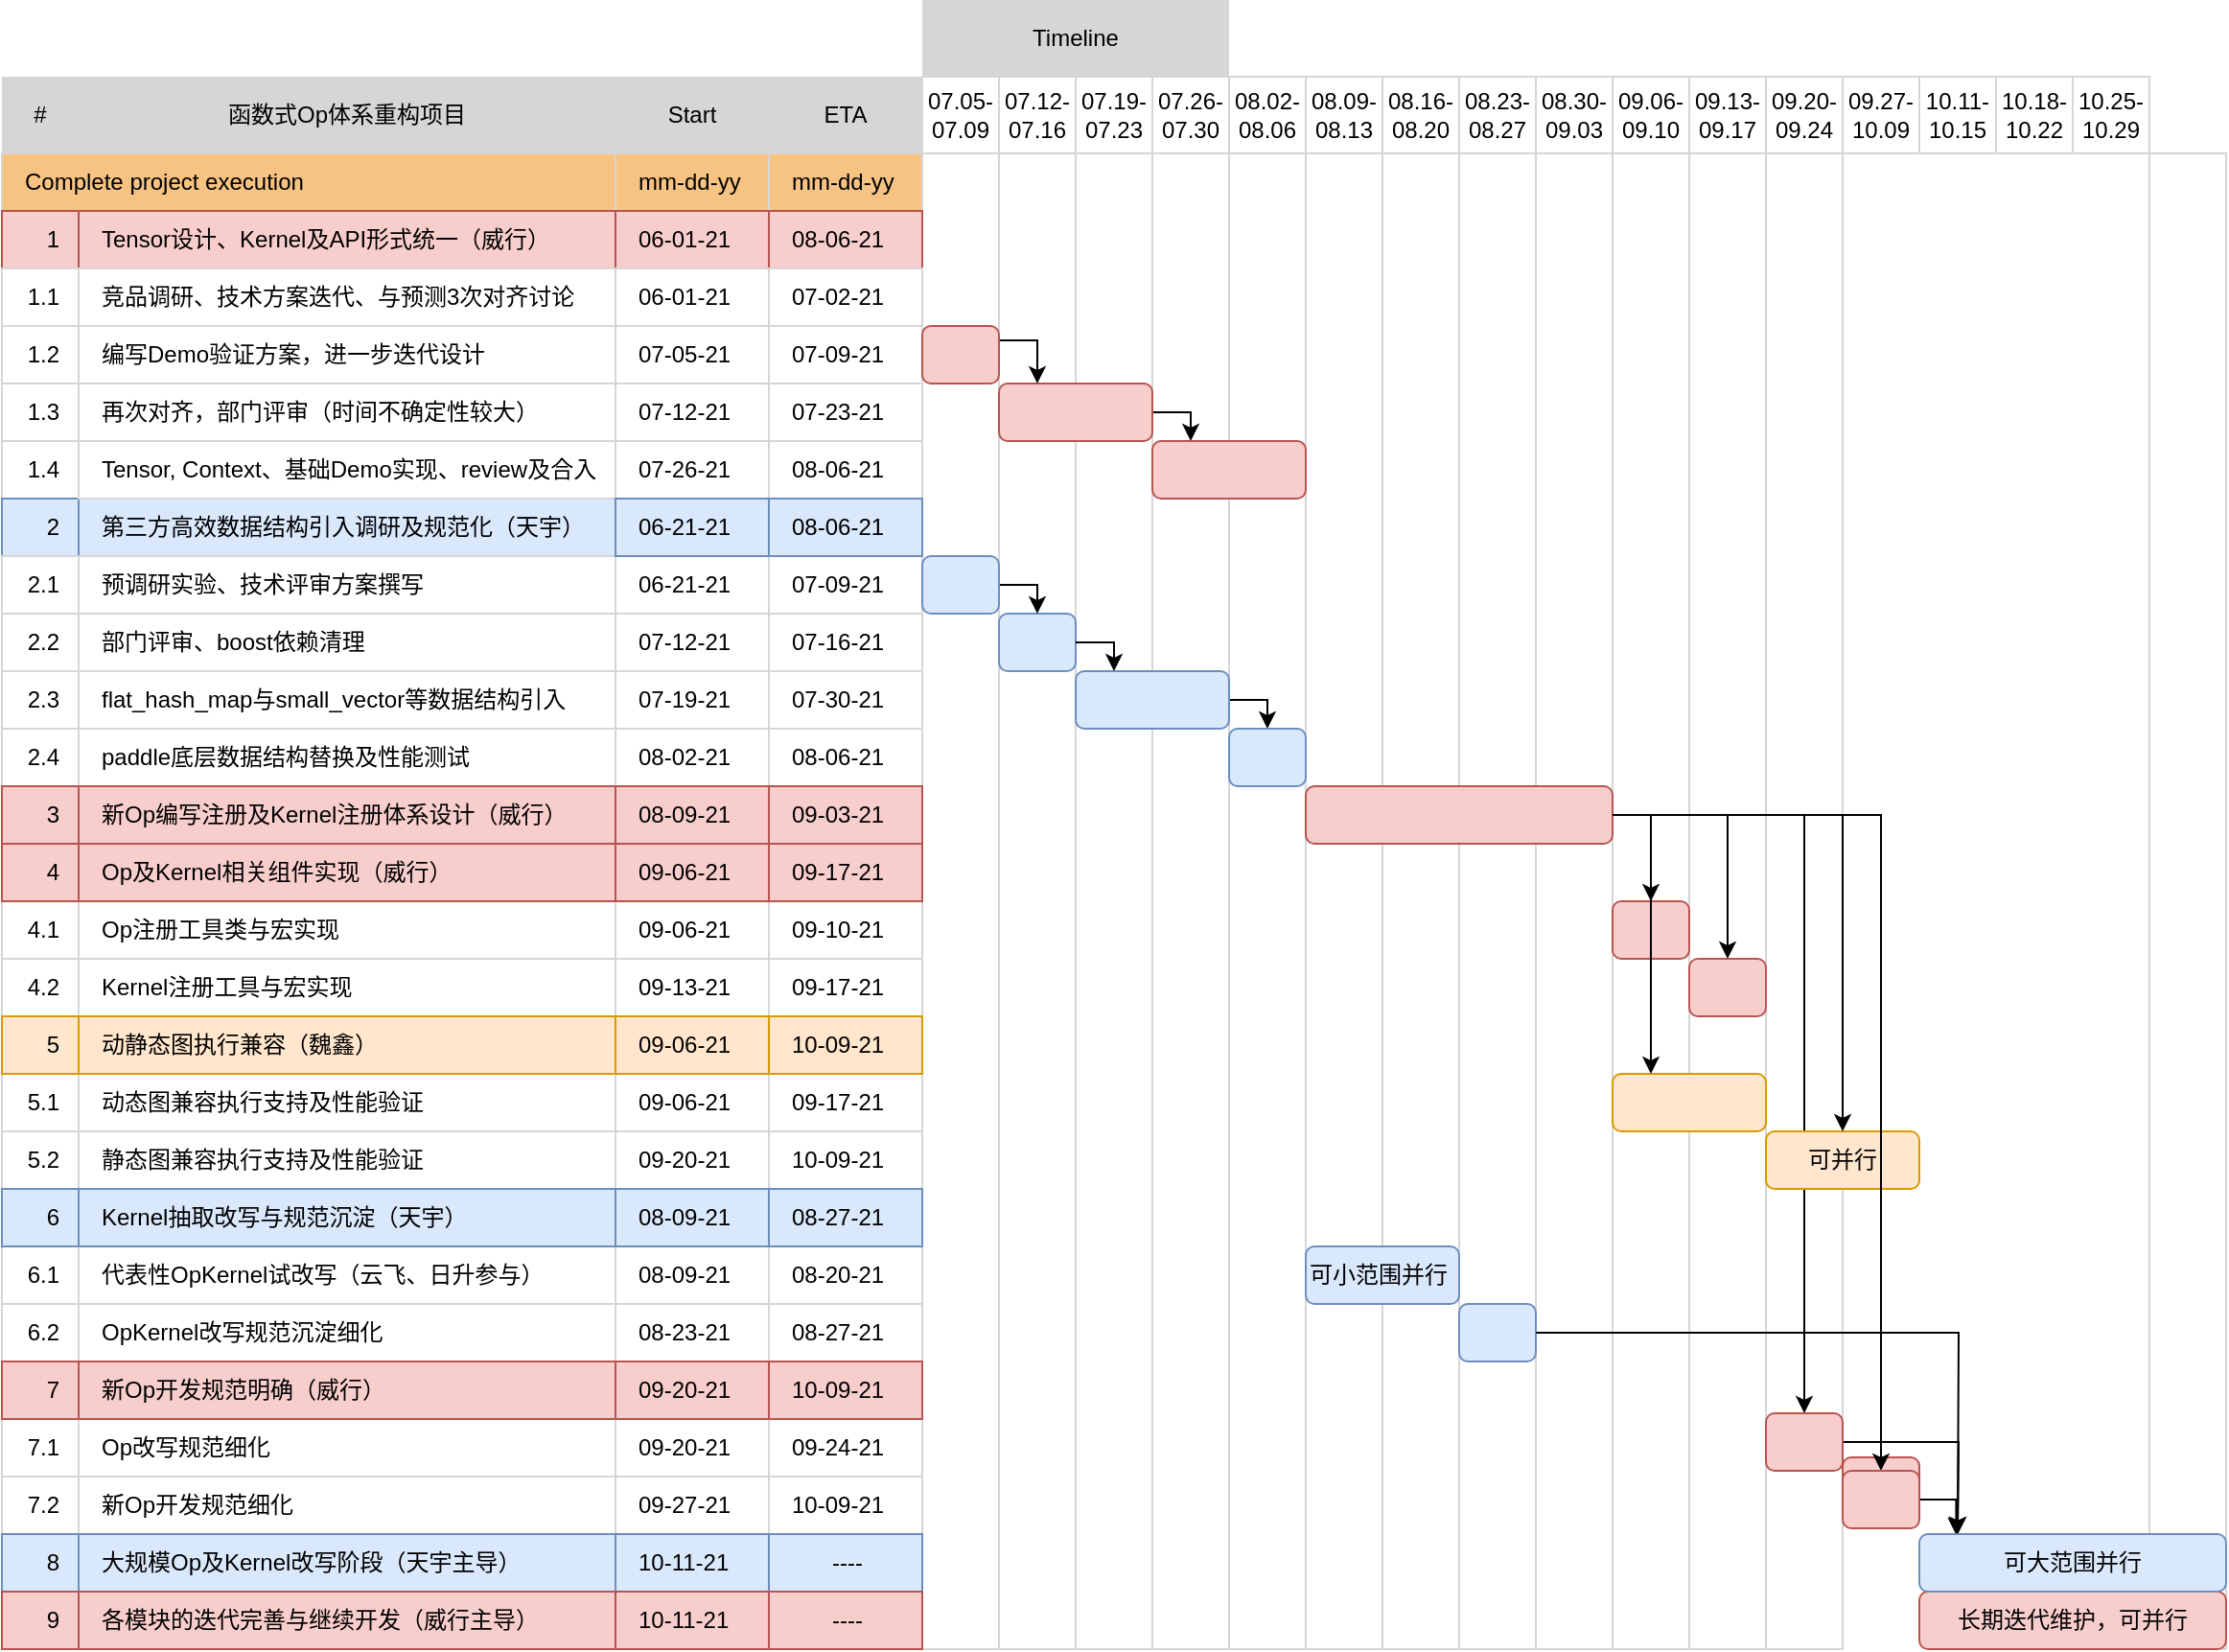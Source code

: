<mxfile version="14.8.4" type="github">
  <diagram id="ldL86o38puUB_D25Ix0b" name="Page-1">
    <mxGraphModel dx="3258" dy="1356" grid="1" gridSize="10" guides="1" tooltips="1" connect="1" arrows="1" fold="1" page="1" pageScale="1" pageWidth="827" pageHeight="1169" math="0" shadow="0">
      <root>
        <mxCell id="0" />
        <mxCell id="1" parent="0" />
        <mxCell id="llm-Sv5bOsCH1gsNNvd9-442" value="" style="rounded=0;whiteSpace=wrap;html=1;strokeColor=#D6D6D6;fillColor=#FFFFFF;" vertex="1" parent="1">
          <mxGeometry x="-90" y="300" width="40" height="780" as="geometry" />
        </mxCell>
        <mxCell id="llm-Sv5bOsCH1gsNNvd9-437" value="09.20-09.24" style="whiteSpace=wrap;html=1;aspect=fixed;strokeColor=#D6D6D6;strokeWidth=1;fillColor=#FFFFFF;fontColor=#000000;align=center;" vertex="1" parent="1">
          <mxGeometry x="350" y="260" width="40" height="40" as="geometry" />
        </mxCell>
        <mxCell id="llm-Sv5bOsCH1gsNNvd9-438" value="09.27-10.09" style="whiteSpace=wrap;html=1;aspect=fixed;strokeColor=#D6D6D6;strokeWidth=1;fillColor=#FFFFFF;fontColor=#000000;align=center;" vertex="1" parent="1">
          <mxGeometry x="390" y="260" width="40" height="40" as="geometry" />
        </mxCell>
        <mxCell id="llm-Sv5bOsCH1gsNNvd9-439" value="10.11-10.15" style="whiteSpace=wrap;html=1;aspect=fixed;strokeColor=#D6D6D6;strokeWidth=1;fillColor=#FFFFFF;fontColor=#000000;align=center;" vertex="1" parent="1">
          <mxGeometry x="430" y="260" width="40" height="40" as="geometry" />
        </mxCell>
        <mxCell id="llm-Sv5bOsCH1gsNNvd9-440" value="10.18-10.22" style="whiteSpace=wrap;html=1;aspect=fixed;strokeColor=#D6D6D6;strokeWidth=1;fillColor=#FFFFFF;fontColor=#000000;align=center;" vertex="1" parent="1">
          <mxGeometry x="470" y="260" width="40" height="40" as="geometry" />
        </mxCell>
        <mxCell id="llm-Sv5bOsCH1gsNNvd9-441" value="10.25-10.29" style="whiteSpace=wrap;html=1;aspect=fixed;strokeColor=#D6D6D6;strokeWidth=1;fillColor=#FFFFFF;fontColor=#000000;align=center;" vertex="1" parent="1">
          <mxGeometry x="510" y="260" width="40" height="40" as="geometry" />
        </mxCell>
        <mxCell id="llm-Sv5bOsCH1gsNNvd9-342" value="" style="rounded=0;whiteSpace=wrap;html=1;strokeColor=#D6D6D6;fillColor=#FFFFFF;" vertex="1" parent="1">
          <mxGeometry x="30" y="299.62" width="40" height="780.38" as="geometry" />
        </mxCell>
        <mxCell id="llm-Sv5bOsCH1gsNNvd9-343" value="" style="rounded=0;whiteSpace=wrap;html=1;strokeColor=#D6D6D6;fillColor=#FFFFFF;" vertex="1" parent="1">
          <mxGeometry x="70" y="299.62" width="40" height="780.38" as="geometry" />
        </mxCell>
        <mxCell id="llm-Sv5bOsCH1gsNNvd9-344" value="" style="rounded=0;whiteSpace=wrap;html=1;strokeColor=#D6D6D6;fillColor=#FFFFFF;" vertex="1" parent="1">
          <mxGeometry x="110" y="299.62" width="40" height="780.38" as="geometry" />
        </mxCell>
        <mxCell id="llm-Sv5bOsCH1gsNNvd9-345" value="" style="rounded=0;whiteSpace=wrap;html=1;strokeColor=#D6D6D6;fillColor=#FFFFFF;" vertex="1" parent="1">
          <mxGeometry x="-50" y="299.62" width="40" height="780.38" as="geometry" />
        </mxCell>
        <mxCell id="llm-Sv5bOsCH1gsNNvd9-346" value="" style="rounded=0;whiteSpace=wrap;html=1;strokeColor=#D6D6D6;fillColor=#FFFFFF;" vertex="1" parent="1">
          <mxGeometry x="-10" y="299.62" width="40" height="780.38" as="geometry" />
        </mxCell>
        <mxCell id="llm-Sv5bOsCH1gsNNvd9-410" value="" style="rounded=0;whiteSpace=wrap;html=1;strokeColor=#D6D6D6;fillColor=#FFFFFF;" vertex="1" parent="1">
          <mxGeometry x="230" y="299.62" width="40" height="780.38" as="geometry" />
        </mxCell>
        <mxCell id="llm-Sv5bOsCH1gsNNvd9-411" value="" style="rounded=0;whiteSpace=wrap;html=1;strokeColor=#D6D6D6;fillColor=#FFFFFF;" vertex="1" parent="1">
          <mxGeometry x="270" y="299.62" width="40" height="780.38" as="geometry" />
        </mxCell>
        <mxCell id="llm-Sv5bOsCH1gsNNvd9-412" value="" style="rounded=0;whiteSpace=wrap;html=1;strokeColor=#D6D6D6;fillColor=#FFFFFF;" vertex="1" parent="1">
          <mxGeometry x="310" y="299.62" width="40" height="780.38" as="geometry" />
        </mxCell>
        <mxCell id="llm-Sv5bOsCH1gsNNvd9-413" value="" style="rounded=0;whiteSpace=wrap;html=1;strokeColor=#D6D6D6;fillColor=#FFFFFF;" vertex="1" parent="1">
          <mxGeometry x="150" y="299.62" width="40" height="780.38" as="geometry" />
        </mxCell>
        <mxCell id="llm-Sv5bOsCH1gsNNvd9-414" value="" style="rounded=0;whiteSpace=wrap;html=1;strokeColor=#D6D6D6;fillColor=#FFFFFF;" vertex="1" parent="1">
          <mxGeometry x="190" y="299.62" width="40" height="780.38" as="geometry" />
        </mxCell>
        <mxCell id="llm-Sv5bOsCH1gsNNvd9-424" value="" style="rounded=0;whiteSpace=wrap;html=1;strokeColor=#D6D6D6;fillColor=#FFFFFF;" vertex="1" parent="1">
          <mxGeometry x="350" y="300" width="40" height="780" as="geometry" />
        </mxCell>
        <mxCell id="llm-Sv5bOsCH1gsNNvd9-110" value="&lt;span style=&quot;&quot;&gt;Complete project execution&lt;/span&gt;" style="rounded=0;whiteSpace=wrap;html=1;strokeColor=#D6D6D6;fillColor=#f7c382;align=left;spacingLeft=10;" vertex="1" parent="1">
          <mxGeometry x="-570" y="300" width="480" height="30" as="geometry" />
        </mxCell>
        <mxCell id="llm-Sv5bOsCH1gsNNvd9-111" value="Tensor设计、Kernel及API形式统一（威行）" style="rounded=0;whiteSpace=wrap;html=1;strokeColor=#b85450;fillColor=#f8cecc;align=left;spacingLeft=10;" vertex="1" parent="1">
          <mxGeometry x="-530" y="330" width="280" height="30" as="geometry" />
        </mxCell>
        <mxCell id="llm-Sv5bOsCH1gsNNvd9-112" value="竞品调研、技术方案迭代、与预测3次对齐讨论" style="rounded=0;whiteSpace=wrap;html=1;strokeColor=#D6D6D6;fillColor=#FFFFFF;align=left;spacingLeft=10;" vertex="1" parent="1">
          <mxGeometry x="-530" y="360" width="280" height="30" as="geometry" />
        </mxCell>
        <mxCell id="llm-Sv5bOsCH1gsNNvd9-113" value="再次对齐，部门评审（时间不确定性较大）" style="rounded=0;whiteSpace=wrap;html=1;strokeColor=#D6D6D6;fillColor=#FFFFFF;align=left;spacingLeft=10;" vertex="1" parent="1">
          <mxGeometry x="-530" y="420" width="280" height="30" as="geometry" />
        </mxCell>
        <mxCell id="llm-Sv5bOsCH1gsNNvd9-116" value="&lt;span&gt;第三方高效数据结构引入调研及规范化（天宇）&lt;/span&gt;" style="rounded=0;whiteSpace=wrap;html=1;strokeColor=#6c8ebf;fillColor=#dae8fc;align=left;spacingLeft=10;" vertex="1" parent="1">
          <mxGeometry x="-530" y="480" width="280" height="30" as="geometry" />
        </mxCell>
        <mxCell id="llm-Sv5bOsCH1gsNNvd9-117" value="预调研实验、技术评审方案撰写" style="rounded=0;whiteSpace=wrap;html=1;strokeColor=#D6D6D6;fillColor=#FFFFFF;align=left;spacingLeft=10;" vertex="1" parent="1">
          <mxGeometry x="-530" y="510" width="280" height="30" as="geometry" />
        </mxCell>
        <mxCell id="llm-Sv5bOsCH1gsNNvd9-118" value="&lt;span&gt;部门评审、boost依赖清理&lt;/span&gt;" style="rounded=0;whiteSpace=wrap;html=1;strokeColor=#D6D6D6;fillColor=#FFFFFF;align=left;spacingLeft=10;" vertex="1" parent="1">
          <mxGeometry x="-530" y="540" width="280" height="30" as="geometry" />
        </mxCell>
        <mxCell id="llm-Sv5bOsCH1gsNNvd9-119" value="flat_hash_map与small_vector等数据结构引入" style="rounded=0;whiteSpace=wrap;html=1;strokeColor=#D6D6D6;fillColor=#FFFFFF;align=left;spacingLeft=10;" vertex="1" parent="1">
          <mxGeometry x="-530" y="570" width="280" height="30" as="geometry" />
        </mxCell>
        <mxCell id="llm-Sv5bOsCH1gsNNvd9-120" value="paddle底层数据结构替换及性能测试" style="rounded=0;whiteSpace=wrap;html=1;strokeColor=#D6D6D6;fillColor=#FFFFFF;align=left;spacingLeft=10;" vertex="1" parent="1">
          <mxGeometry x="-530" y="600" width="280" height="30" as="geometry" />
        </mxCell>
        <mxCell id="llm-Sv5bOsCH1gsNNvd9-123" value="&lt;span&gt;新Op编写注册及Kernel注册体系设计（威行）&lt;/span&gt;" style="rounded=0;whiteSpace=wrap;html=1;strokeColor=#b85450;fillColor=#f8cecc;align=left;spacingLeft=10;" vertex="1" parent="1">
          <mxGeometry x="-530" y="630" width="280" height="30" as="geometry" />
        </mxCell>
        <mxCell id="llm-Sv5bOsCH1gsNNvd9-124" value="&lt;span&gt;Op注册工具类与宏实现&lt;/span&gt;" style="rounded=0;whiteSpace=wrap;html=1;strokeColor=#D6D6D6;fillColor=#FFFFFF;align=left;spacingLeft=10;" vertex="1" parent="1">
          <mxGeometry x="-530" y="690" width="280" height="30" as="geometry" />
        </mxCell>
        <mxCell id="llm-Sv5bOsCH1gsNNvd9-125" value="Kernel注册工具与宏实现" style="rounded=0;whiteSpace=wrap;html=1;strokeColor=#D6D6D6;fillColor=#FFFFFF;align=left;spacingLeft=10;" vertex="1" parent="1">
          <mxGeometry x="-530" y="720" width="280" height="30" as="geometry" />
        </mxCell>
        <mxCell id="llm-Sv5bOsCH1gsNNvd9-126" value="&lt;span&gt;动态图兼容执行支持及性能验证&lt;/span&gt;" style="rounded=0;whiteSpace=wrap;html=1;strokeColor=#D6D6D6;fillColor=#FFFFFF;align=left;spacingLeft=10;" vertex="1" parent="1">
          <mxGeometry x="-530" y="780" width="280" height="30" as="geometry" />
        </mxCell>
        <mxCell id="llm-Sv5bOsCH1gsNNvd9-127" value="静态图兼容执行支持及性能验证" style="rounded=0;whiteSpace=wrap;html=1;strokeColor=#D6D6D6;fillColor=#FFFFFF;align=left;spacingLeft=10;" vertex="1" parent="1">
          <mxGeometry x="-530" y="810" width="280" height="30" as="geometry" />
        </mxCell>
        <mxCell id="llm-Sv5bOsCH1gsNNvd9-129" value="1" style="rounded=0;whiteSpace=wrap;html=1;strokeColor=#b85450;fillColor=#f8cecc;align=right;spacingLeft=10;spacingRight=8;" vertex="1" parent="1">
          <mxGeometry x="-570" y="330" width="40" height="30" as="geometry" />
        </mxCell>
        <mxCell id="llm-Sv5bOsCH1gsNNvd9-130" value="1.1" style="rounded=0;whiteSpace=wrap;html=1;strokeColor=#D6D6D6;fillColor=#FFFFFF;align=right;spacingLeft=10;spacingRight=8;" vertex="1" parent="1">
          <mxGeometry x="-570" y="360" width="40" height="30" as="geometry" />
        </mxCell>
        <mxCell id="llm-Sv5bOsCH1gsNNvd9-131" value="1.2" style="rounded=0;whiteSpace=wrap;html=1;strokeColor=#D6D6D6;fillColor=#FFFFFF;align=right;spacingLeft=10;spacingRight=8;" vertex="1" parent="1">
          <mxGeometry x="-570" y="390" width="40" height="30" as="geometry" />
        </mxCell>
        <mxCell id="llm-Sv5bOsCH1gsNNvd9-132" value="1.4" style="rounded=0;whiteSpace=wrap;html=1;strokeColor=#D6D6D6;fillColor=#FFFFFF;align=right;spacingLeft=10;spacingRight=8;" vertex="1" parent="1">
          <mxGeometry x="-570" y="450" width="40" height="30" as="geometry" />
        </mxCell>
        <mxCell id="llm-Sv5bOsCH1gsNNvd9-134" value="2" style="rounded=0;whiteSpace=wrap;html=1;strokeColor=#6c8ebf;fillColor=#dae8fc;align=right;spacingLeft=10;spacingRight=8;" vertex="1" parent="1">
          <mxGeometry x="-570" y="480" width="40" height="30" as="geometry" />
        </mxCell>
        <mxCell id="llm-Sv5bOsCH1gsNNvd9-135" value="2.1" style="rounded=0;whiteSpace=wrap;html=1;strokeColor=#D6D6D6;fillColor=#FFFFFF;align=right;spacingLeft=10;spacingRight=8;" vertex="1" parent="1">
          <mxGeometry x="-570" y="510" width="40" height="30" as="geometry" />
        </mxCell>
        <mxCell id="llm-Sv5bOsCH1gsNNvd9-136" value="2.2" style="rounded=0;whiteSpace=wrap;html=1;strokeColor=#D6D6D6;fillColor=#FFFFFF;align=right;spacingLeft=10;spacingRight=8;" vertex="1" parent="1">
          <mxGeometry x="-570" y="540" width="40" height="30" as="geometry" />
        </mxCell>
        <mxCell id="llm-Sv5bOsCH1gsNNvd9-137" value="2.3" style="rounded=0;whiteSpace=wrap;html=1;strokeColor=#D6D6D6;fillColor=#FFFFFF;align=right;spacingLeft=10;spacingRight=8;" vertex="1" parent="1">
          <mxGeometry x="-570" y="570" width="40" height="30" as="geometry" />
        </mxCell>
        <mxCell id="llm-Sv5bOsCH1gsNNvd9-138" value="2.4" style="rounded=0;whiteSpace=wrap;html=1;strokeColor=#D6D6D6;fillColor=#FFFFFF;align=right;spacingLeft=10;spacingRight=8;" vertex="1" parent="1">
          <mxGeometry x="-570" y="600" width="40" height="30" as="geometry" />
        </mxCell>
        <mxCell id="llm-Sv5bOsCH1gsNNvd9-141" value="3" style="rounded=0;whiteSpace=wrap;html=1;strokeColor=#b85450;fillColor=#f8cecc;align=right;spacingLeft=10;spacingRight=8;" vertex="1" parent="1">
          <mxGeometry x="-570" y="630" width="40" height="30" as="geometry" />
        </mxCell>
        <mxCell id="llm-Sv5bOsCH1gsNNvd9-142" value="4.1" style="rounded=0;whiteSpace=wrap;html=1;strokeColor=#D6D6D6;fillColor=#FFFFFF;align=right;spacingLeft=10;spacingRight=8;" vertex="1" parent="1">
          <mxGeometry x="-570" y="690" width="40" height="30" as="geometry" />
        </mxCell>
        <mxCell id="llm-Sv5bOsCH1gsNNvd9-143" value="4.2" style="rounded=0;whiteSpace=wrap;html=1;strokeColor=#D6D6D6;fillColor=#FFFFFF;align=right;spacingLeft=10;spacingRight=8;" vertex="1" parent="1">
          <mxGeometry x="-570" y="720" width="40" height="30" as="geometry" />
        </mxCell>
        <mxCell id="llm-Sv5bOsCH1gsNNvd9-144" value="5.1" style="rounded=0;whiteSpace=wrap;html=1;strokeColor=#D6D6D6;fillColor=#FFFFFF;align=right;spacingLeft=10;spacingRight=8;" vertex="1" parent="1">
          <mxGeometry x="-570" y="780" width="40" height="30" as="geometry" />
        </mxCell>
        <mxCell id="llm-Sv5bOsCH1gsNNvd9-145" value="5.2" style="rounded=0;whiteSpace=wrap;html=1;strokeColor=#D6D6D6;fillColor=#FFFFFF;align=right;spacingLeft=10;spacingRight=8;" vertex="1" parent="1">
          <mxGeometry x="-570" y="810" width="40" height="30" as="geometry" />
        </mxCell>
        <mxCell id="llm-Sv5bOsCH1gsNNvd9-150" value="mm-dd-yy" style="rounded=0;whiteSpace=wrap;html=1;strokeColor=#D6D6D6;fillColor=#f7c382;align=left;spacingLeft=10;spacingRight=8;" vertex="1" parent="1">
          <mxGeometry x="-250" y="300" width="80" height="30" as="geometry" />
        </mxCell>
        <mxCell id="llm-Sv5bOsCH1gsNNvd9-151" value="06-01-21" style="rounded=0;whiteSpace=wrap;html=1;strokeColor=#b85450;fillColor=#f8cecc;align=left;spacingLeft=10;spacingRight=8;" vertex="1" parent="1">
          <mxGeometry x="-250" y="330" width="80" height="30" as="geometry" />
        </mxCell>
        <mxCell id="llm-Sv5bOsCH1gsNNvd9-152" value="06-01-21" style="rounded=0;whiteSpace=wrap;html=1;strokeColor=#D6D6D6;fillColor=#FFFFFF;align=left;spacingLeft=10;spacingRight=8;" vertex="1" parent="1">
          <mxGeometry x="-250" y="360" width="80" height="30" as="geometry" />
        </mxCell>
        <mxCell id="llm-Sv5bOsCH1gsNNvd9-153" value="mm-dd-yy" style="rounded=0;whiteSpace=wrap;html=1;strokeColor=#D6D6D6;fillColor=#f7c382;align=left;spacingLeft=10;spacingRight=8;" vertex="1" parent="1">
          <mxGeometry x="-170" y="300" width="80" height="30" as="geometry" />
        </mxCell>
        <mxCell id="llm-Sv5bOsCH1gsNNvd9-154" value="08-06-21" style="rounded=0;whiteSpace=wrap;html=1;strokeColor=#b85450;fillColor=#f8cecc;align=left;spacingLeft=10;spacingRight=8;" vertex="1" parent="1">
          <mxGeometry x="-170" y="330" width="80" height="30" as="geometry" />
        </mxCell>
        <mxCell id="llm-Sv5bOsCH1gsNNvd9-155" value="07-02-21" style="rounded=0;whiteSpace=wrap;html=1;strokeColor=#D6D6D6;fillColor=#FFFFFF;align=left;spacingLeft=10;spacingRight=8;" vertex="1" parent="1">
          <mxGeometry x="-170" y="360" width="80" height="30" as="geometry" />
        </mxCell>
        <mxCell id="llm-Sv5bOsCH1gsNNvd9-156" value="编写Demo验证方案，进一步迭代设计" style="rounded=0;whiteSpace=wrap;html=1;strokeColor=#D6D6D6;fillColor=#FFFFFF;align=left;spacingLeft=10;" vertex="1" parent="1">
          <mxGeometry x="-530" y="390" width="280" height="30" as="geometry" />
        </mxCell>
        <mxCell id="llm-Sv5bOsCH1gsNNvd9-157" value="1.3" style="rounded=0;whiteSpace=wrap;html=1;strokeColor=#D6D6D6;fillColor=#FFFFFF;align=right;spacingLeft=10;spacingRight=8;" vertex="1" parent="1">
          <mxGeometry x="-570" y="420" width="40" height="30" as="geometry" />
        </mxCell>
        <mxCell id="llm-Sv5bOsCH1gsNNvd9-158" value="Tensor, Context、基础Demo实现、review及合入" style="rounded=0;whiteSpace=wrap;html=1;strokeColor=#D6D6D6;fillColor=#FFFFFF;align=left;spacingLeft=10;" vertex="1" parent="1">
          <mxGeometry x="-530" y="450" width="280" height="30" as="geometry" />
        </mxCell>
        <mxCell id="llm-Sv5bOsCH1gsNNvd9-160" value="#" style="rounded=0;whiteSpace=wrap;html=1;strokeColor=none;fillColor=#D6D6D6;align=center;" vertex="1" parent="1">
          <mxGeometry x="-570" y="260" width="40" height="40" as="geometry" />
        </mxCell>
        <mxCell id="llm-Sv5bOsCH1gsNNvd9-161" value="函数式Op体系重构项目" style="rounded=0;whiteSpace=wrap;html=1;strokeColor=none;fillColor=#D6D6D6;align=center;" vertex="1" parent="1">
          <mxGeometry x="-530" y="260" width="280" height="40" as="geometry" />
        </mxCell>
        <mxCell id="llm-Sv5bOsCH1gsNNvd9-163" value="Start" style="rounded=0;whiteSpace=wrap;html=1;strokeColor=none;fillColor=#D6D6D6;align=center;" vertex="1" parent="1">
          <mxGeometry x="-250" y="260" width="80" height="40" as="geometry" />
        </mxCell>
        <mxCell id="llm-Sv5bOsCH1gsNNvd9-164" value="ETA" style="rounded=0;whiteSpace=wrap;html=1;strokeColor=none;fillColor=#D6D6D6;align=center;" vertex="1" parent="1">
          <mxGeometry x="-170" y="260" width="80" height="40" as="geometry" />
        </mxCell>
        <mxCell id="llm-Sv5bOsCH1gsNNvd9-165" value="07-05-21" style="rounded=0;whiteSpace=wrap;html=1;strokeColor=#D6D6D6;fillColor=#FFFFFF;align=left;spacingLeft=10;spacingRight=8;" vertex="1" parent="1">
          <mxGeometry x="-250" y="390" width="80" height="30" as="geometry" />
        </mxCell>
        <mxCell id="llm-Sv5bOsCH1gsNNvd9-166" value="07-09-21" style="rounded=0;whiteSpace=wrap;html=1;strokeColor=#D6D6D6;fillColor=#FFFFFF;align=left;spacingLeft=10;spacingRight=8;" vertex="1" parent="1">
          <mxGeometry x="-170" y="390" width="80" height="30" as="geometry" />
        </mxCell>
        <mxCell id="llm-Sv5bOsCH1gsNNvd9-168" value="07-12-21" style="rounded=0;whiteSpace=wrap;html=1;strokeColor=#D6D6D6;fillColor=#FFFFFF;align=left;spacingLeft=10;spacingRight=8;" vertex="1" parent="1">
          <mxGeometry x="-250" y="420" width="80" height="30" as="geometry" />
        </mxCell>
        <mxCell id="llm-Sv5bOsCH1gsNNvd9-169" value="07-23-21" style="rounded=0;whiteSpace=wrap;html=1;strokeColor=#D6D6D6;fillColor=#FFFFFF;align=left;spacingLeft=10;spacingRight=8;" vertex="1" parent="1">
          <mxGeometry x="-170" y="420" width="80" height="30" as="geometry" />
        </mxCell>
        <mxCell id="llm-Sv5bOsCH1gsNNvd9-172" value="07-26-21" style="rounded=0;whiteSpace=wrap;html=1;strokeColor=#D6D6D6;fillColor=#FFFFFF;align=left;spacingLeft=10;spacingRight=8;" vertex="1" parent="1">
          <mxGeometry x="-250" y="450" width="80" height="30" as="geometry" />
        </mxCell>
        <mxCell id="llm-Sv5bOsCH1gsNNvd9-177" value="08-06-21" style="rounded=0;whiteSpace=wrap;html=1;strokeColor=#D6D6D6;fillColor=#FFFFFF;align=left;spacingLeft=10;spacingRight=8;" vertex="1" parent="1">
          <mxGeometry x="-170" y="450" width="80" height="30" as="geometry" />
        </mxCell>
        <mxCell id="llm-Sv5bOsCH1gsNNvd9-181" value="06-21-21" style="rounded=0;whiteSpace=wrap;html=1;strokeColor=#D6D6D6;fillColor=#FFFFFF;align=left;spacingLeft=10;spacingRight=8;" vertex="1" parent="1">
          <mxGeometry x="-250" y="510" width="80" height="30" as="geometry" />
        </mxCell>
        <mxCell id="llm-Sv5bOsCH1gsNNvd9-182" value="07-12-21" style="rounded=0;whiteSpace=wrap;html=1;strokeColor=#D6D6D6;fillColor=#FFFFFF;align=left;spacingLeft=10;spacingRight=8;" vertex="1" parent="1">
          <mxGeometry x="-250" y="540" width="80" height="30" as="geometry" />
        </mxCell>
        <mxCell id="llm-Sv5bOsCH1gsNNvd9-184" value="07-19-21" style="rounded=0;whiteSpace=wrap;html=1;strokeColor=#D6D6D6;fillColor=#FFFFFF;align=left;spacingLeft=10;spacingRight=8;" vertex="1" parent="1">
          <mxGeometry x="-250" y="570" width="80" height="30" as="geometry" />
        </mxCell>
        <mxCell id="llm-Sv5bOsCH1gsNNvd9-186" value="07-09-21" style="rounded=0;whiteSpace=wrap;html=1;strokeColor=#D6D6D6;fillColor=#FFFFFF;align=left;spacingLeft=10;spacingRight=8;" vertex="1" parent="1">
          <mxGeometry x="-170" y="510" width="80" height="30" as="geometry" />
        </mxCell>
        <mxCell id="llm-Sv5bOsCH1gsNNvd9-187" value="07-16-21" style="rounded=0;whiteSpace=wrap;html=1;strokeColor=#D6D6D6;fillColor=#FFFFFF;align=left;spacingLeft=10;spacingRight=8;" vertex="1" parent="1">
          <mxGeometry x="-170" y="540" width="80" height="30" as="geometry" />
        </mxCell>
        <mxCell id="llm-Sv5bOsCH1gsNNvd9-188" value="07-30-21" style="rounded=0;whiteSpace=wrap;html=1;strokeColor=#D6D6D6;fillColor=#FFFFFF;align=left;spacingLeft=10;spacingRight=8;" vertex="1" parent="1">
          <mxGeometry x="-170" y="570" width="80" height="30" as="geometry" />
        </mxCell>
        <mxCell id="llm-Sv5bOsCH1gsNNvd9-190" value="08-02-21" style="rounded=0;whiteSpace=wrap;html=1;strokeColor=#D6D6D6;fillColor=#FFFFFF;align=left;spacingLeft=10;spacingRight=8;" vertex="1" parent="1">
          <mxGeometry x="-250" y="600" width="80" height="30" as="geometry" />
        </mxCell>
        <mxCell id="llm-Sv5bOsCH1gsNNvd9-195" value="08-06-21" style="rounded=0;whiteSpace=wrap;html=1;strokeColor=#D6D6D6;fillColor=#FFFFFF;align=left;spacingLeft=10;spacingRight=8;" vertex="1" parent="1">
          <mxGeometry x="-170" y="600" width="80" height="30" as="geometry" />
        </mxCell>
        <mxCell id="llm-Sv5bOsCH1gsNNvd9-199" value="09-06-21" style="rounded=0;whiteSpace=wrap;html=1;strokeColor=#D6D6D6;fillColor=#FFFFFF;align=left;spacingLeft=10;spacingRight=8;" vertex="1" parent="1">
          <mxGeometry x="-250" y="690" width="80" height="30" as="geometry" />
        </mxCell>
        <mxCell id="llm-Sv5bOsCH1gsNNvd9-200" value="09-13-21" style="rounded=0;whiteSpace=wrap;html=1;strokeColor=#D6D6D6;fillColor=#FFFFFF;align=left;spacingLeft=10;spacingRight=8;" vertex="1" parent="1">
          <mxGeometry x="-250" y="720" width="80" height="30" as="geometry" />
        </mxCell>
        <mxCell id="llm-Sv5bOsCH1gsNNvd9-202" value="09-06-21" style="rounded=0;whiteSpace=wrap;html=1;strokeColor=#D6D6D6;fillColor=#FFFFFF;align=left;spacingLeft=10;spacingRight=8;" vertex="1" parent="1">
          <mxGeometry x="-250" y="780" width="80" height="30" as="geometry" />
        </mxCell>
        <mxCell id="llm-Sv5bOsCH1gsNNvd9-204" value="09-10-21" style="rounded=0;whiteSpace=wrap;html=1;strokeColor=#D6D6D6;fillColor=#FFFFFF;align=left;spacingLeft=10;spacingRight=8;" vertex="1" parent="1">
          <mxGeometry x="-170" y="690" width="80" height="30" as="geometry" />
        </mxCell>
        <mxCell id="llm-Sv5bOsCH1gsNNvd9-205" value="09-17-21" style="rounded=0;whiteSpace=wrap;html=1;strokeColor=#D6D6D6;fillColor=#FFFFFF;align=left;spacingLeft=10;spacingRight=8;" vertex="1" parent="1">
          <mxGeometry x="-170" y="720" width="80" height="30" as="geometry" />
        </mxCell>
        <mxCell id="llm-Sv5bOsCH1gsNNvd9-206" value="09-17-21" style="rounded=0;whiteSpace=wrap;html=1;strokeColor=#D6D6D6;fillColor=#FFFFFF;align=left;spacingLeft=10;spacingRight=8;" vertex="1" parent="1">
          <mxGeometry x="-170" y="780" width="80" height="30" as="geometry" />
        </mxCell>
        <mxCell id="llm-Sv5bOsCH1gsNNvd9-208" value="09-20-21" style="rounded=0;whiteSpace=wrap;html=1;strokeColor=#D6D6D6;fillColor=#FFFFFF;align=left;spacingLeft=10;spacingRight=8;" vertex="1" parent="1">
          <mxGeometry x="-250" y="810" width="80" height="30" as="geometry" />
        </mxCell>
        <mxCell id="llm-Sv5bOsCH1gsNNvd9-211" value="10-09-21" style="rounded=0;whiteSpace=wrap;html=1;strokeColor=#D6D6D6;fillColor=#FFFFFF;align=left;spacingLeft=10;spacingRight=8;" vertex="1" parent="1">
          <mxGeometry x="-170" y="810" width="80" height="30" as="geometry" />
        </mxCell>
        <mxCell id="llm-Sv5bOsCH1gsNNvd9-214" value="06-21-21" style="rounded=0;whiteSpace=wrap;html=1;strokeColor=#6c8ebf;fillColor=#dae8fc;align=left;spacingLeft=10;spacingRight=8;" vertex="1" parent="1">
          <mxGeometry x="-250" y="480" width="80" height="30" as="geometry" />
        </mxCell>
        <mxCell id="llm-Sv5bOsCH1gsNNvd9-215" value="08-06-21" style="rounded=0;whiteSpace=wrap;html=1;strokeColor=#6c8ebf;fillColor=#dae8fc;align=left;spacingLeft=10;spacingRight=8;" vertex="1" parent="1">
          <mxGeometry x="-170" y="480" width="80" height="30" as="geometry" />
        </mxCell>
        <mxCell id="llm-Sv5bOsCH1gsNNvd9-217" value="08-09-21" style="rounded=0;whiteSpace=wrap;html=1;strokeColor=#b85450;fillColor=#f8cecc;align=left;spacingLeft=10;spacingRight=8;" vertex="1" parent="1">
          <mxGeometry x="-250" y="630" width="80" height="30" as="geometry" />
        </mxCell>
        <mxCell id="llm-Sv5bOsCH1gsNNvd9-218" value="09-03-21" style="rounded=0;whiteSpace=wrap;html=1;strokeColor=#b85450;fillColor=#f8cecc;align=left;spacingLeft=10;spacingRight=8;" vertex="1" parent="1">
          <mxGeometry x="-170" y="630" width="80" height="30" as="geometry" />
        </mxCell>
        <mxCell id="llm-Sv5bOsCH1gsNNvd9-335" value="Timeline" style="rounded=0;whiteSpace=wrap;html=1;strokeColor=none;fillColor=#D6D6D6;align=center;" vertex="1" parent="1">
          <mxGeometry x="-90" y="220" width="160" height="40" as="geometry" />
        </mxCell>
        <mxCell id="llm-Sv5bOsCH1gsNNvd9-360" value="07.12-07.16" style="whiteSpace=wrap;html=1;aspect=fixed;strokeColor=#D6D6D6;strokeWidth=1;fillColor=#FFFFFF;fontColor=#000000;align=center;" vertex="1" parent="1">
          <mxGeometry x="-50" y="260" width="40" height="40" as="geometry" />
        </mxCell>
        <mxCell id="llm-Sv5bOsCH1gsNNvd9-394" value="07.19-07.23" style="whiteSpace=wrap;html=1;aspect=fixed;strokeColor=#D6D6D6;strokeWidth=1;fillColor=#FFFFFF;fontColor=#000000;align=center;" vertex="1" parent="1">
          <mxGeometry x="-10" y="260" width="40" height="40" as="geometry" />
        </mxCell>
        <mxCell id="llm-Sv5bOsCH1gsNNvd9-395" value="07.26-07.30" style="whiteSpace=wrap;html=1;aspect=fixed;strokeColor=#D6D6D6;strokeWidth=1;fillColor=#FFFFFF;fontColor=#000000;align=center;" vertex="1" parent="1">
          <mxGeometry x="30" y="260" width="40" height="40" as="geometry" />
        </mxCell>
        <mxCell id="llm-Sv5bOsCH1gsNNvd9-396" value="08.02-08.06" style="whiteSpace=wrap;html=1;aspect=fixed;strokeColor=#D6D6D6;strokeWidth=1;fillColor=#FFFFFF;fontColor=#000000;align=center;" vertex="1" parent="1">
          <mxGeometry x="70" y="260" width="40" height="40" as="geometry" />
        </mxCell>
        <mxCell id="llm-Sv5bOsCH1gsNNvd9-397" value="08.09-08.13" style="whiteSpace=wrap;html=1;aspect=fixed;strokeColor=#D6D6D6;strokeWidth=1;fillColor=#FFFFFF;fontColor=#000000;align=center;" vertex="1" parent="1">
          <mxGeometry x="110" y="260" width="40" height="40" as="geometry" />
        </mxCell>
        <mxCell id="llm-Sv5bOsCH1gsNNvd9-443" value="07.05-07.09" style="whiteSpace=wrap;html=1;aspect=fixed;strokeColor=#D6D6D6;strokeWidth=1;fillColor=#FFFFFF;fontColor=#000000;align=center;" vertex="1" parent="1">
          <mxGeometry x="-90" y="260" width="40" height="40" as="geometry" />
        </mxCell>
        <mxCell id="llm-Sv5bOsCH1gsNNvd9-485" value="&lt;span&gt;Op及Kernel相关组件实现（威行）&lt;/span&gt;" style="rounded=0;whiteSpace=wrap;html=1;strokeColor=#b85450;fillColor=#f8cecc;align=left;spacingLeft=10;" vertex="1" parent="1">
          <mxGeometry x="-530" y="660" width="280" height="30" as="geometry" />
        </mxCell>
        <mxCell id="llm-Sv5bOsCH1gsNNvd9-486" value="4" style="rounded=0;whiteSpace=wrap;html=1;strokeColor=#b85450;fillColor=#f8cecc;align=right;spacingLeft=10;spacingRight=8;" vertex="1" parent="1">
          <mxGeometry x="-570" y="660" width="40" height="30" as="geometry" />
        </mxCell>
        <mxCell id="llm-Sv5bOsCH1gsNNvd9-487" value="09-06-21" style="rounded=0;whiteSpace=wrap;html=1;strokeColor=#b85450;fillColor=#f8cecc;align=left;spacingLeft=10;spacingRight=8;" vertex="1" parent="1">
          <mxGeometry x="-250" y="660" width="80" height="30" as="geometry" />
        </mxCell>
        <mxCell id="llm-Sv5bOsCH1gsNNvd9-488" value="09-17-21" style="rounded=0;whiteSpace=wrap;html=1;strokeColor=#b85450;fillColor=#f8cecc;align=left;spacingLeft=10;spacingRight=8;" vertex="1" parent="1">
          <mxGeometry x="-170" y="660" width="80" height="30" as="geometry" />
        </mxCell>
        <mxCell id="llm-Sv5bOsCH1gsNNvd9-489" value="&lt;span&gt;动静态图执行兼容（魏鑫）&lt;/span&gt;" style="rounded=0;whiteSpace=wrap;html=1;strokeColor=#d79b00;fillColor=#ffe6cc;align=left;spacingLeft=10;" vertex="1" parent="1">
          <mxGeometry x="-530" y="750" width="280" height="30" as="geometry" />
        </mxCell>
        <mxCell id="llm-Sv5bOsCH1gsNNvd9-490" value="5" style="rounded=0;whiteSpace=wrap;html=1;strokeColor=#d79b00;fillColor=#ffe6cc;align=right;spacingLeft=10;spacingRight=8;" vertex="1" parent="1">
          <mxGeometry x="-570" y="750" width="40" height="30" as="geometry" />
        </mxCell>
        <mxCell id="llm-Sv5bOsCH1gsNNvd9-491" value="09-06-21" style="rounded=0;whiteSpace=wrap;html=1;strokeColor=#d79b00;fillColor=#ffe6cc;align=left;spacingLeft=10;spacingRight=8;" vertex="1" parent="1">
          <mxGeometry x="-250" y="750" width="80" height="30" as="geometry" />
        </mxCell>
        <mxCell id="llm-Sv5bOsCH1gsNNvd9-492" value="10-09-21" style="rounded=0;whiteSpace=wrap;html=1;strokeColor=#d79b00;fillColor=#ffe6cc;align=left;spacingLeft=10;spacingRight=8;" vertex="1" parent="1">
          <mxGeometry x="-170" y="750" width="80" height="30" as="geometry" />
        </mxCell>
        <mxCell id="llm-Sv5bOsCH1gsNNvd9-505" value="代表性OpKernel试改写（云飞、日升参与）" style="rounded=0;whiteSpace=wrap;html=1;strokeColor=#D6D6D6;fillColor=#FFFFFF;align=left;spacingLeft=10;" vertex="1" parent="1">
          <mxGeometry x="-530" y="870" width="280" height="30" as="geometry" />
        </mxCell>
        <mxCell id="llm-Sv5bOsCH1gsNNvd9-506" value="OpKernel改写规范沉淀细化" style="rounded=0;whiteSpace=wrap;html=1;strokeColor=#D6D6D6;fillColor=#FFFFFF;align=left;spacingLeft=10;" vertex="1" parent="1">
          <mxGeometry x="-530" y="900" width="280" height="30" as="geometry" />
        </mxCell>
        <mxCell id="llm-Sv5bOsCH1gsNNvd9-507" value="6.1" style="rounded=0;whiteSpace=wrap;html=1;strokeColor=#D6D6D6;fillColor=#FFFFFF;align=right;spacingLeft=10;spacingRight=8;" vertex="1" parent="1">
          <mxGeometry x="-570" y="870" width="40" height="30" as="geometry" />
        </mxCell>
        <mxCell id="llm-Sv5bOsCH1gsNNvd9-508" value="6.2" style="rounded=0;whiteSpace=wrap;html=1;strokeColor=#D6D6D6;fillColor=#FFFFFF;align=right;spacingLeft=10;spacingRight=8;" vertex="1" parent="1">
          <mxGeometry x="-570" y="900" width="40" height="30" as="geometry" />
        </mxCell>
        <mxCell id="llm-Sv5bOsCH1gsNNvd9-509" value="08-09-21" style="rounded=0;whiteSpace=wrap;html=1;strokeColor=#D6D6D6;fillColor=#FFFFFF;align=left;spacingLeft=10;spacingRight=8;" vertex="1" parent="1">
          <mxGeometry x="-250" y="870" width="80" height="30" as="geometry" />
        </mxCell>
        <mxCell id="llm-Sv5bOsCH1gsNNvd9-510" value="08-20-21" style="rounded=0;whiteSpace=wrap;html=1;strokeColor=#D6D6D6;fillColor=#FFFFFF;align=left;spacingLeft=10;spacingRight=8;" vertex="1" parent="1">
          <mxGeometry x="-170" y="870" width="80" height="30" as="geometry" />
        </mxCell>
        <mxCell id="llm-Sv5bOsCH1gsNNvd9-511" value="08-23-21" style="rounded=0;whiteSpace=wrap;html=1;strokeColor=#D6D6D6;fillColor=#FFFFFF;align=left;spacingLeft=10;spacingRight=8;" vertex="1" parent="1">
          <mxGeometry x="-250" y="900" width="80" height="30" as="geometry" />
        </mxCell>
        <mxCell id="llm-Sv5bOsCH1gsNNvd9-512" value="08-27-21" style="rounded=0;whiteSpace=wrap;html=1;strokeColor=#D6D6D6;fillColor=#FFFFFF;align=left;spacingLeft=10;spacingRight=8;" vertex="1" parent="1">
          <mxGeometry x="-170" y="900" width="80" height="30" as="geometry" />
        </mxCell>
        <mxCell id="llm-Sv5bOsCH1gsNNvd9-513" value="&lt;span&gt;Kernel抽取改写与规范沉淀（天宇）&lt;/span&gt;" style="rounded=0;whiteSpace=wrap;html=1;strokeColor=#6c8ebf;fillColor=#dae8fc;align=left;spacingLeft=10;" vertex="1" parent="1">
          <mxGeometry x="-530" y="840" width="280" height="30" as="geometry" />
        </mxCell>
        <mxCell id="llm-Sv5bOsCH1gsNNvd9-514" value="6" style="rounded=0;whiteSpace=wrap;html=1;strokeColor=#6c8ebf;fillColor=#dae8fc;align=right;spacingLeft=10;spacingRight=8;" vertex="1" parent="1">
          <mxGeometry x="-570" y="840" width="40" height="30" as="geometry" />
        </mxCell>
        <mxCell id="llm-Sv5bOsCH1gsNNvd9-515" value="08-09-21" style="rounded=0;whiteSpace=wrap;html=1;strokeColor=#6c8ebf;fillColor=#dae8fc;align=left;spacingLeft=10;spacingRight=8;" vertex="1" parent="1">
          <mxGeometry x="-250" y="840" width="80" height="30" as="geometry" />
        </mxCell>
        <mxCell id="llm-Sv5bOsCH1gsNNvd9-516" value="08-27-21" style="rounded=0;whiteSpace=wrap;html=1;strokeColor=#6c8ebf;fillColor=#dae8fc;align=left;spacingLeft=10;spacingRight=8;" vertex="1" parent="1">
          <mxGeometry x="-170" y="840" width="80" height="30" as="geometry" />
        </mxCell>
        <mxCell id="llm-Sv5bOsCH1gsNNvd9-528" value="Op改写规范细化" style="rounded=0;whiteSpace=wrap;html=1;strokeColor=#D6D6D6;fillColor=#FFFFFF;align=left;spacingLeft=10;" vertex="1" parent="1">
          <mxGeometry x="-530" y="960" width="280" height="30" as="geometry" />
        </mxCell>
        <mxCell id="llm-Sv5bOsCH1gsNNvd9-529" value="新Op开发规范细化" style="rounded=0;whiteSpace=wrap;html=1;strokeColor=#D6D6D6;fillColor=#FFFFFF;align=left;spacingLeft=10;" vertex="1" parent="1">
          <mxGeometry x="-530" y="990" width="280" height="30" as="geometry" />
        </mxCell>
        <mxCell id="llm-Sv5bOsCH1gsNNvd9-530" value="7.1" style="rounded=0;whiteSpace=wrap;html=1;strokeColor=#D6D6D6;fillColor=#FFFFFF;align=right;spacingLeft=10;spacingRight=8;" vertex="1" parent="1">
          <mxGeometry x="-570" y="960" width="40" height="30" as="geometry" />
        </mxCell>
        <mxCell id="llm-Sv5bOsCH1gsNNvd9-531" value="7.2" style="rounded=0;whiteSpace=wrap;html=1;strokeColor=#D6D6D6;fillColor=#FFFFFF;align=right;spacingLeft=10;spacingRight=8;" vertex="1" parent="1">
          <mxGeometry x="-570" y="990" width="40" height="30" as="geometry" />
        </mxCell>
        <mxCell id="llm-Sv5bOsCH1gsNNvd9-532" value="09-20-21" style="rounded=0;whiteSpace=wrap;html=1;strokeColor=#D6D6D6;fillColor=#FFFFFF;align=left;spacingLeft=10;spacingRight=8;" vertex="1" parent="1">
          <mxGeometry x="-250" y="960" width="80" height="30" as="geometry" />
        </mxCell>
        <mxCell id="llm-Sv5bOsCH1gsNNvd9-533" value="09-24-21" style="rounded=0;whiteSpace=wrap;html=1;strokeColor=#D6D6D6;fillColor=#FFFFFF;align=left;spacingLeft=10;spacingRight=8;" vertex="1" parent="1">
          <mxGeometry x="-170" y="960" width="80" height="30" as="geometry" />
        </mxCell>
        <mxCell id="llm-Sv5bOsCH1gsNNvd9-534" value="09-27-21" style="rounded=0;whiteSpace=wrap;html=1;strokeColor=#D6D6D6;fillColor=#FFFFFF;align=left;spacingLeft=10;spacingRight=8;" vertex="1" parent="1">
          <mxGeometry x="-250" y="990" width="80" height="30" as="geometry" />
        </mxCell>
        <mxCell id="llm-Sv5bOsCH1gsNNvd9-535" value="10-09-21" style="rounded=0;whiteSpace=wrap;html=1;strokeColor=#D6D6D6;fillColor=#FFFFFF;align=left;spacingLeft=10;spacingRight=8;" vertex="1" parent="1">
          <mxGeometry x="-170" y="990" width="80" height="30" as="geometry" />
        </mxCell>
        <mxCell id="llm-Sv5bOsCH1gsNNvd9-536" value="&lt;span&gt;新Op开发规范明确（威行）&lt;/span&gt;" style="rounded=0;whiteSpace=wrap;html=1;strokeColor=#b85450;fillColor=#f8cecc;align=left;spacingLeft=10;" vertex="1" parent="1">
          <mxGeometry x="-530" y="930" width="280" height="30" as="geometry" />
        </mxCell>
        <mxCell id="llm-Sv5bOsCH1gsNNvd9-537" value="7" style="rounded=0;whiteSpace=wrap;html=1;strokeColor=#b85450;fillColor=#f8cecc;align=right;spacingLeft=10;spacingRight=8;" vertex="1" parent="1">
          <mxGeometry x="-570" y="930" width="40" height="30" as="geometry" />
        </mxCell>
        <mxCell id="llm-Sv5bOsCH1gsNNvd9-538" value="09-20-21" style="rounded=0;whiteSpace=wrap;html=1;strokeColor=#b85450;fillColor=#f8cecc;align=left;spacingLeft=10;spacingRight=8;" vertex="1" parent="1">
          <mxGeometry x="-250" y="930" width="80" height="30" as="geometry" />
        </mxCell>
        <mxCell id="llm-Sv5bOsCH1gsNNvd9-539" value="10-09-21" style="rounded=0;whiteSpace=wrap;html=1;strokeColor=#b85450;fillColor=#f8cecc;align=left;spacingLeft=10;spacingRight=8;" vertex="1" parent="1">
          <mxGeometry x="-170" y="930" width="80" height="30" as="geometry" />
        </mxCell>
        <mxCell id="llm-Sv5bOsCH1gsNNvd9-548" value="&lt;span&gt;大规模Op及Kernel改写阶段（天宇主导）&lt;/span&gt;" style="rounded=0;whiteSpace=wrap;html=1;strokeColor=#6c8ebf;fillColor=#dae8fc;align=left;spacingLeft=10;" vertex="1" parent="1">
          <mxGeometry x="-530" y="1020" width="280" height="30" as="geometry" />
        </mxCell>
        <mxCell id="llm-Sv5bOsCH1gsNNvd9-549" value="8" style="rounded=0;whiteSpace=wrap;html=1;strokeColor=#6c8ebf;fillColor=#dae8fc;align=right;spacingLeft=10;spacingRight=8;" vertex="1" parent="1">
          <mxGeometry x="-570" y="1020" width="40" height="30" as="geometry" />
        </mxCell>
        <mxCell id="llm-Sv5bOsCH1gsNNvd9-550" value="10-11-21" style="rounded=0;whiteSpace=wrap;html=1;strokeColor=#6c8ebf;fillColor=#dae8fc;align=left;spacingLeft=10;spacingRight=8;" vertex="1" parent="1">
          <mxGeometry x="-250" y="1020" width="80" height="30" as="geometry" />
        </mxCell>
        <mxCell id="llm-Sv5bOsCH1gsNNvd9-551" value="----" style="rounded=0;whiteSpace=wrap;html=1;strokeColor=#6c8ebf;fillColor=#dae8fc;align=center;spacingLeft=10;spacingRight=8;" vertex="1" parent="1">
          <mxGeometry x="-170" y="1020" width="80" height="30" as="geometry" />
        </mxCell>
        <mxCell id="llm-Sv5bOsCH1gsNNvd9-415" value="08.16-08.20" style="whiteSpace=wrap;html=1;aspect=fixed;strokeColor=#D6D6D6;strokeWidth=1;fillColor=#FFFFFF;fontColor=#000000;align=center;" vertex="1" parent="1">
          <mxGeometry x="150" y="260.001" width="40" height="40" as="geometry" />
        </mxCell>
        <mxCell id="llm-Sv5bOsCH1gsNNvd9-416" value="08.23-08.27" style="whiteSpace=wrap;html=1;aspect=fixed;strokeColor=#D6D6D6;strokeWidth=1;fillColor=#FFFFFF;fontColor=#000000;align=center;" vertex="1" parent="1">
          <mxGeometry x="190" y="260.001" width="40" height="40" as="geometry" />
        </mxCell>
        <mxCell id="llm-Sv5bOsCH1gsNNvd9-417" value="08.30-09.03" style="whiteSpace=wrap;html=1;aspect=fixed;strokeColor=#D6D6D6;strokeWidth=1;fillColor=#FFFFFF;fontColor=#000000;align=center;" vertex="1" parent="1">
          <mxGeometry x="230" y="260.001" width="40" height="40" as="geometry" />
        </mxCell>
        <mxCell id="llm-Sv5bOsCH1gsNNvd9-418" value="09.06-09.10" style="whiteSpace=wrap;html=1;aspect=fixed;strokeColor=#D6D6D6;strokeWidth=1;fillColor=#FFFFFF;fontColor=#000000;align=center;" vertex="1" parent="1">
          <mxGeometry x="270" y="260.001" width="40" height="40" as="geometry" />
        </mxCell>
        <mxCell id="llm-Sv5bOsCH1gsNNvd9-419" value="09.13-09.17" style="whiteSpace=wrap;html=1;aspect=fixed;strokeColor=#D6D6D6;strokeWidth=1;fillColor=#FFFFFF;fontColor=#000000;align=center;" vertex="1" parent="1">
          <mxGeometry x="310" y="260.001" width="40" height="40" as="geometry" />
        </mxCell>
        <mxCell id="llm-Sv5bOsCH1gsNNvd9-519" value="" style="rounded=1;whiteSpace=wrap;html=1;fontFamily=Helvetica;fontSize=12;align=left;strokeColor=#b85450;fillColor=#f8cecc;" vertex="1" parent="1">
          <mxGeometry x="270" y="690" width="40" height="30" as="geometry" />
        </mxCell>
        <mxCell id="llm-Sv5bOsCH1gsNNvd9-520" value="" style="rounded=1;whiteSpace=wrap;html=1;fontFamily=Helvetica;fontSize=12;align=left;strokeColor=#b85450;fillColor=#f8cecc;" vertex="1" parent="1">
          <mxGeometry x="310" y="720" width="40" height="30" as="geometry" />
        </mxCell>
        <mxCell id="llm-Sv5bOsCH1gsNNvd9-524" value="" style="rounded=1;whiteSpace=wrap;html=1;fontFamily=Helvetica;fontSize=12;align=left;strokeColor=#d79b00;fillColor=#ffe6cc;" vertex="1" parent="1">
          <mxGeometry x="270" y="780" width="80" height="30" as="geometry" />
        </mxCell>
        <mxCell id="llm-Sv5bOsCH1gsNNvd9-497" style="edgeStyle=orthogonalEdgeStyle;rounded=0;orthogonalLoop=1;jettySize=auto;html=1;exitX=1;exitY=0.5;exitDx=0;exitDy=0;entryX=0.25;entryY=0;entryDx=0;entryDy=0;" edge="1" parent="1" source="llm-Sv5bOsCH1gsNNvd9-494" target="llm-Sv5bOsCH1gsNNvd9-495">
          <mxGeometry relative="1" as="geometry">
            <Array as="points">
              <mxPoint x="50" y="435" />
            </Array>
          </mxGeometry>
        </mxCell>
        <mxCell id="llm-Sv5bOsCH1gsNNvd9-494" value="" style="rounded=1;whiteSpace=wrap;html=1;fontFamily=Helvetica;fontSize=12;align=left;strokeColor=#b85450;fillColor=#f8cecc;" vertex="1" parent="1">
          <mxGeometry x="-50" y="420" width="80" height="30" as="geometry" />
        </mxCell>
        <mxCell id="llm-Sv5bOsCH1gsNNvd9-495" value="" style="rounded=1;whiteSpace=wrap;html=1;fontFamily=Helvetica;fontSize=12;align=left;strokeColor=#b85450;fillColor=#f8cecc;" vertex="1" parent="1">
          <mxGeometry x="30" y="450" width="80" height="30" as="geometry" />
        </mxCell>
        <mxCell id="llm-Sv5bOsCH1gsNNvd9-499" value="" style="rounded=1;whiteSpace=wrap;html=1;fontFamily=Helvetica;fontSize=12;align=left;strokeColor=#6c8ebf;fillColor=#dae8fc;" vertex="1" parent="1">
          <mxGeometry x="-50" y="540" width="40" height="30" as="geometry" />
        </mxCell>
        <mxCell id="llm-Sv5bOsCH1gsNNvd9-521" style="edgeStyle=orthogonalEdgeStyle;rounded=0;orthogonalLoop=1;jettySize=auto;html=1;exitX=1;exitY=0.5;exitDx=0;exitDy=0;entryX=0.5;entryY=0;entryDx=0;entryDy=0;" edge="1" parent="1" source="llm-Sv5bOsCH1gsNNvd9-518" target="llm-Sv5bOsCH1gsNNvd9-519">
          <mxGeometry relative="1" as="geometry" />
        </mxCell>
        <mxCell id="llm-Sv5bOsCH1gsNNvd9-522" style="edgeStyle=orthogonalEdgeStyle;rounded=0;orthogonalLoop=1;jettySize=auto;html=1;exitX=1;exitY=0.5;exitDx=0;exitDy=0;entryX=0.5;entryY=0;entryDx=0;entryDy=0;" edge="1" parent="1" source="llm-Sv5bOsCH1gsNNvd9-518" target="llm-Sv5bOsCH1gsNNvd9-520">
          <mxGeometry relative="1" as="geometry" />
        </mxCell>
        <mxCell id="llm-Sv5bOsCH1gsNNvd9-555" style="edgeStyle=orthogonalEdgeStyle;rounded=0;orthogonalLoop=1;jettySize=auto;html=1;exitX=1;exitY=0.5;exitDx=0;exitDy=0;entryX=0.25;entryY=0;entryDx=0;entryDy=0;" edge="1" parent="1" source="llm-Sv5bOsCH1gsNNvd9-518" target="llm-Sv5bOsCH1gsNNvd9-524">
          <mxGeometry relative="1" as="geometry" />
        </mxCell>
        <mxCell id="llm-Sv5bOsCH1gsNNvd9-518" value="" style="rounded=1;whiteSpace=wrap;html=1;fontFamily=Helvetica;fontSize=12;align=left;strokeColor=#b85450;fillColor=#f8cecc;" vertex="1" parent="1">
          <mxGeometry x="110" y="630" width="160" height="30" as="geometry" />
        </mxCell>
        <mxCell id="llm-Sv5bOsCH1gsNNvd9-496" style="edgeStyle=orthogonalEdgeStyle;rounded=0;orthogonalLoop=1;jettySize=auto;html=1;exitX=1;exitY=0.25;exitDx=0;exitDy=0;entryX=0.25;entryY=0;entryDx=0;entryDy=0;" edge="1" parent="1" source="llm-Sv5bOsCH1gsNNvd9-493" target="llm-Sv5bOsCH1gsNNvd9-494">
          <mxGeometry relative="1" as="geometry" />
        </mxCell>
        <mxCell id="llm-Sv5bOsCH1gsNNvd9-493" value="" style="rounded=1;whiteSpace=wrap;html=1;fontFamily=Helvetica;fontSize=12;align=left;strokeColor=#b85450;fillColor=#f8cecc;" vertex="1" parent="1">
          <mxGeometry x="-90" y="390" width="40" height="30" as="geometry" />
        </mxCell>
        <mxCell id="llm-Sv5bOsCH1gsNNvd9-502" style="edgeStyle=orthogonalEdgeStyle;rounded=0;orthogonalLoop=1;jettySize=auto;html=1;exitX=1;exitY=0.5;exitDx=0;exitDy=0;entryX=0.5;entryY=0;entryDx=0;entryDy=0;" edge="1" parent="1" source="llm-Sv5bOsCH1gsNNvd9-498" target="llm-Sv5bOsCH1gsNNvd9-499">
          <mxGeometry relative="1" as="geometry" />
        </mxCell>
        <mxCell id="llm-Sv5bOsCH1gsNNvd9-498" value="" style="rounded=1;whiteSpace=wrap;html=1;fontFamily=Helvetica;fontSize=12;align=left;strokeColor=#6c8ebf;fillColor=#dae8fc;" vertex="1" parent="1">
          <mxGeometry x="-90" y="510" width="40" height="30" as="geometry" />
        </mxCell>
        <mxCell id="llm-Sv5bOsCH1gsNNvd9-504" style="edgeStyle=orthogonalEdgeStyle;rounded=0;orthogonalLoop=1;jettySize=auto;html=1;exitX=1;exitY=0.5;exitDx=0;exitDy=0;entryX=0.5;entryY=0;entryDx=0;entryDy=0;" edge="1" parent="1" source="llm-Sv5bOsCH1gsNNvd9-500" target="llm-Sv5bOsCH1gsNNvd9-501">
          <mxGeometry relative="1" as="geometry" />
        </mxCell>
        <mxCell id="llm-Sv5bOsCH1gsNNvd9-500" value="" style="rounded=1;whiteSpace=wrap;html=1;fontFamily=Helvetica;fontSize=12;align=left;strokeColor=#6c8ebf;fillColor=#dae8fc;" vertex="1" parent="1">
          <mxGeometry x="-10" y="570" width="80" height="30" as="geometry" />
        </mxCell>
        <mxCell id="llm-Sv5bOsCH1gsNNvd9-501" value="" style="rounded=1;whiteSpace=wrap;html=1;fontFamily=Helvetica;fontSize=12;align=left;strokeColor=#6c8ebf;fillColor=#dae8fc;" vertex="1" parent="1">
          <mxGeometry x="70" y="600" width="40" height="30" as="geometry" />
        </mxCell>
        <mxCell id="llm-Sv5bOsCH1gsNNvd9-503" style="edgeStyle=orthogonalEdgeStyle;rounded=0;orthogonalLoop=1;jettySize=auto;html=1;exitX=1;exitY=0.5;exitDx=0;exitDy=0;entryX=0.25;entryY=0;entryDx=0;entryDy=0;" edge="1" parent="1" source="llm-Sv5bOsCH1gsNNvd9-499" target="llm-Sv5bOsCH1gsNNvd9-500">
          <mxGeometry relative="1" as="geometry" />
        </mxCell>
        <mxCell id="llm-Sv5bOsCH1gsNNvd9-430" value="" style="rounded=0;whiteSpace=wrap;html=1;strokeColor=#D6D6D6;fillColor=#FFFFFF;" vertex="1" parent="1">
          <mxGeometry x="550" y="300" width="40" height="780" as="geometry" />
        </mxCell>
        <mxCell id="llm-Sv5bOsCH1gsNNvd9-527" value="可小范围并行" style="rounded=1;whiteSpace=wrap;html=1;fontFamily=Helvetica;fontSize=12;align=left;strokeColor=#6c8ebf;fillColor=#dae8fc;" vertex="1" parent="1">
          <mxGeometry x="110" y="870" width="80" height="30" as="geometry" />
        </mxCell>
        <mxCell id="llm-Sv5bOsCH1gsNNvd9-552" value="" style="rounded=1;whiteSpace=wrap;html=1;fontFamily=Helvetica;fontSize=12;align=left;strokeColor=#6c8ebf;fillColor=#dae8fc;" vertex="1" parent="1">
          <mxGeometry x="190" y="900" width="40" height="30" as="geometry" />
        </mxCell>
        <mxCell id="llm-Sv5bOsCH1gsNNvd9-554" value="" style="rounded=1;whiteSpace=wrap;html=1;fontFamily=Helvetica;fontSize=12;align=left;strokeColor=#b85450;fillColor=#f8cecc;" vertex="1" parent="1">
          <mxGeometry x="390" y="980" width="40" height="30" as="geometry" />
        </mxCell>
        <mxCell id="llm-Sv5bOsCH1gsNNvd9-559" value="&lt;span&gt;各模块的迭代完善与继续开发（威行主导）&lt;/span&gt;" style="rounded=0;whiteSpace=wrap;html=1;strokeColor=#b85450;fillColor=#f8cecc;align=left;spacingLeft=10;" vertex="1" parent="1">
          <mxGeometry x="-530" y="1050" width="280" height="30" as="geometry" />
        </mxCell>
        <mxCell id="llm-Sv5bOsCH1gsNNvd9-560" value="9" style="rounded=0;whiteSpace=wrap;html=1;strokeColor=#b85450;fillColor=#f8cecc;align=right;spacingLeft=10;spacingRight=8;" vertex="1" parent="1">
          <mxGeometry x="-570" y="1050" width="40" height="30" as="geometry" />
        </mxCell>
        <mxCell id="llm-Sv5bOsCH1gsNNvd9-561" value="10-11-21" style="rounded=0;whiteSpace=wrap;html=1;strokeColor=#b85450;fillColor=#f8cecc;align=left;spacingLeft=10;spacingRight=8;" vertex="1" parent="1">
          <mxGeometry x="-250" y="1050" width="80" height="30" as="geometry" />
        </mxCell>
        <mxCell id="llm-Sv5bOsCH1gsNNvd9-562" value="----" style="rounded=0;whiteSpace=wrap;html=1;strokeColor=#b85450;fillColor=#f8cecc;align=center;spacingLeft=10;spacingRight=8;" vertex="1" parent="1">
          <mxGeometry x="-170" y="1050" width="80" height="30" as="geometry" />
        </mxCell>
        <mxCell id="llm-Sv5bOsCH1gsNNvd9-557" style="edgeStyle=orthogonalEdgeStyle;rounded=0;orthogonalLoop=1;jettySize=auto;html=1;exitX=1;exitY=0.5;exitDx=0;exitDy=0;entryX=0.5;entryY=0;entryDx=0;entryDy=0;" edge="1" parent="1" source="llm-Sv5bOsCH1gsNNvd9-518" target="llm-Sv5bOsCH1gsNNvd9-553">
          <mxGeometry relative="1" as="geometry" />
        </mxCell>
        <mxCell id="llm-Sv5bOsCH1gsNNvd9-525" value="可并行" style="rounded=1;whiteSpace=wrap;html=1;fontFamily=Helvetica;fontSize=12;align=center;strokeColor=#d79b00;fillColor=#ffe6cc;" vertex="1" parent="1">
          <mxGeometry x="350" y="810" width="80" height="30" as="geometry" />
        </mxCell>
        <mxCell id="llm-Sv5bOsCH1gsNNvd9-570" style="edgeStyle=orthogonalEdgeStyle;rounded=0;orthogonalLoop=1;jettySize=auto;html=1;exitX=1;exitY=0.5;exitDx=0;exitDy=0;" edge="1" parent="1" source="llm-Sv5bOsCH1gsNNvd9-553">
          <mxGeometry relative="1" as="geometry">
            <mxPoint x="450" y="1020" as="targetPoint" />
          </mxGeometry>
        </mxCell>
        <mxCell id="llm-Sv5bOsCH1gsNNvd9-553" value="" style="rounded=1;whiteSpace=wrap;html=1;fontFamily=Helvetica;fontSize=12;align=left;strokeColor=#b85450;fillColor=#f8cecc;" vertex="1" parent="1">
          <mxGeometry x="350" y="957" width="40" height="30" as="geometry" />
        </mxCell>
        <mxCell id="llm-Sv5bOsCH1gsNNvd9-558" style="edgeStyle=orthogonalEdgeStyle;rounded=0;orthogonalLoop=1;jettySize=auto;html=1;exitX=1;exitY=0.5;exitDx=0;exitDy=0;entryX=0.5;entryY=0;entryDx=0;entryDy=0;" edge="1" parent="1" source="llm-Sv5bOsCH1gsNNvd9-518" target="llm-Sv5bOsCH1gsNNvd9-565">
          <mxGeometry relative="1" as="geometry" />
        </mxCell>
        <mxCell id="llm-Sv5bOsCH1gsNNvd9-569" style="edgeStyle=orthogonalEdgeStyle;rounded=0;orthogonalLoop=1;jettySize=auto;html=1;exitX=1;exitY=0.5;exitDx=0;exitDy=0;entryX=0.12;entryY=0.014;entryDx=0;entryDy=0;entryPerimeter=0;" edge="1" parent="1" source="llm-Sv5bOsCH1gsNNvd9-565" target="llm-Sv5bOsCH1gsNNvd9-563">
          <mxGeometry relative="1" as="geometry">
            <Array as="points">
              <mxPoint x="449" y="1002" />
            </Array>
          </mxGeometry>
        </mxCell>
        <mxCell id="llm-Sv5bOsCH1gsNNvd9-565" value="" style="rounded=1;whiteSpace=wrap;html=1;fontFamily=Helvetica;fontSize=12;align=left;strokeColor=#b85450;fillColor=#f8cecc;" vertex="1" parent="1">
          <mxGeometry x="390" y="987" width="40" height="30" as="geometry" />
        </mxCell>
        <mxCell id="llm-Sv5bOsCH1gsNNvd9-566" value="长期迭代维护，可并行" style="rounded=1;whiteSpace=wrap;html=1;fontFamily=Helvetica;fontSize=12;align=center;strokeColor=#b85450;fillColor=#f8cecc;" vertex="1" parent="1">
          <mxGeometry x="430" y="1050" width="160" height="30" as="geometry" />
        </mxCell>
        <mxCell id="llm-Sv5bOsCH1gsNNvd9-563" value="可大范围并行" style="rounded=1;whiteSpace=wrap;html=1;fontFamily=Helvetica;fontSize=12;align=center;strokeColor=#6c8ebf;fillColor=#dae8fc;" vertex="1" parent="1">
          <mxGeometry x="430" y="1020" width="160" height="30" as="geometry" />
        </mxCell>
        <mxCell id="llm-Sv5bOsCH1gsNNvd9-556" style="edgeStyle=orthogonalEdgeStyle;rounded=0;orthogonalLoop=1;jettySize=auto;html=1;exitX=1;exitY=0.5;exitDx=0;exitDy=0;entryX=0.5;entryY=0;entryDx=0;entryDy=0;" edge="1" parent="1" source="llm-Sv5bOsCH1gsNNvd9-518" target="llm-Sv5bOsCH1gsNNvd9-525">
          <mxGeometry relative="1" as="geometry" />
        </mxCell>
        <mxCell id="llm-Sv5bOsCH1gsNNvd9-571" style="edgeStyle=orthogonalEdgeStyle;rounded=0;orthogonalLoop=1;jettySize=auto;html=1;exitX=1;exitY=0.5;exitDx=0;exitDy=0;" edge="1" parent="1" source="llm-Sv5bOsCH1gsNNvd9-552">
          <mxGeometry relative="1" as="geometry">
            <mxPoint x="450" y="1020" as="targetPoint" />
          </mxGeometry>
        </mxCell>
      </root>
    </mxGraphModel>
  </diagram>
</mxfile>
